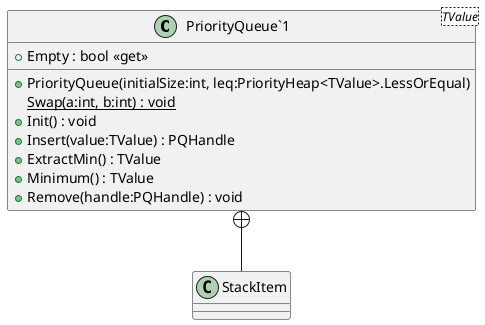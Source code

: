 @startuml
class "PriorityQueue`1"<TValue> {
    + Empty : bool <<get>>
    + PriorityQueue(initialSize:int, leq:PriorityHeap<TValue>.LessOrEqual)
    {static} Swap(a:int, b:int) : void
    + Init() : void
    + Insert(value:TValue) : PQHandle
    + ExtractMin() : TValue
    + Minimum() : TValue
    + Remove(handle:PQHandle) : void
}
class StackItem {
}
"PriorityQueue`1" +-- StackItem
@enduml
